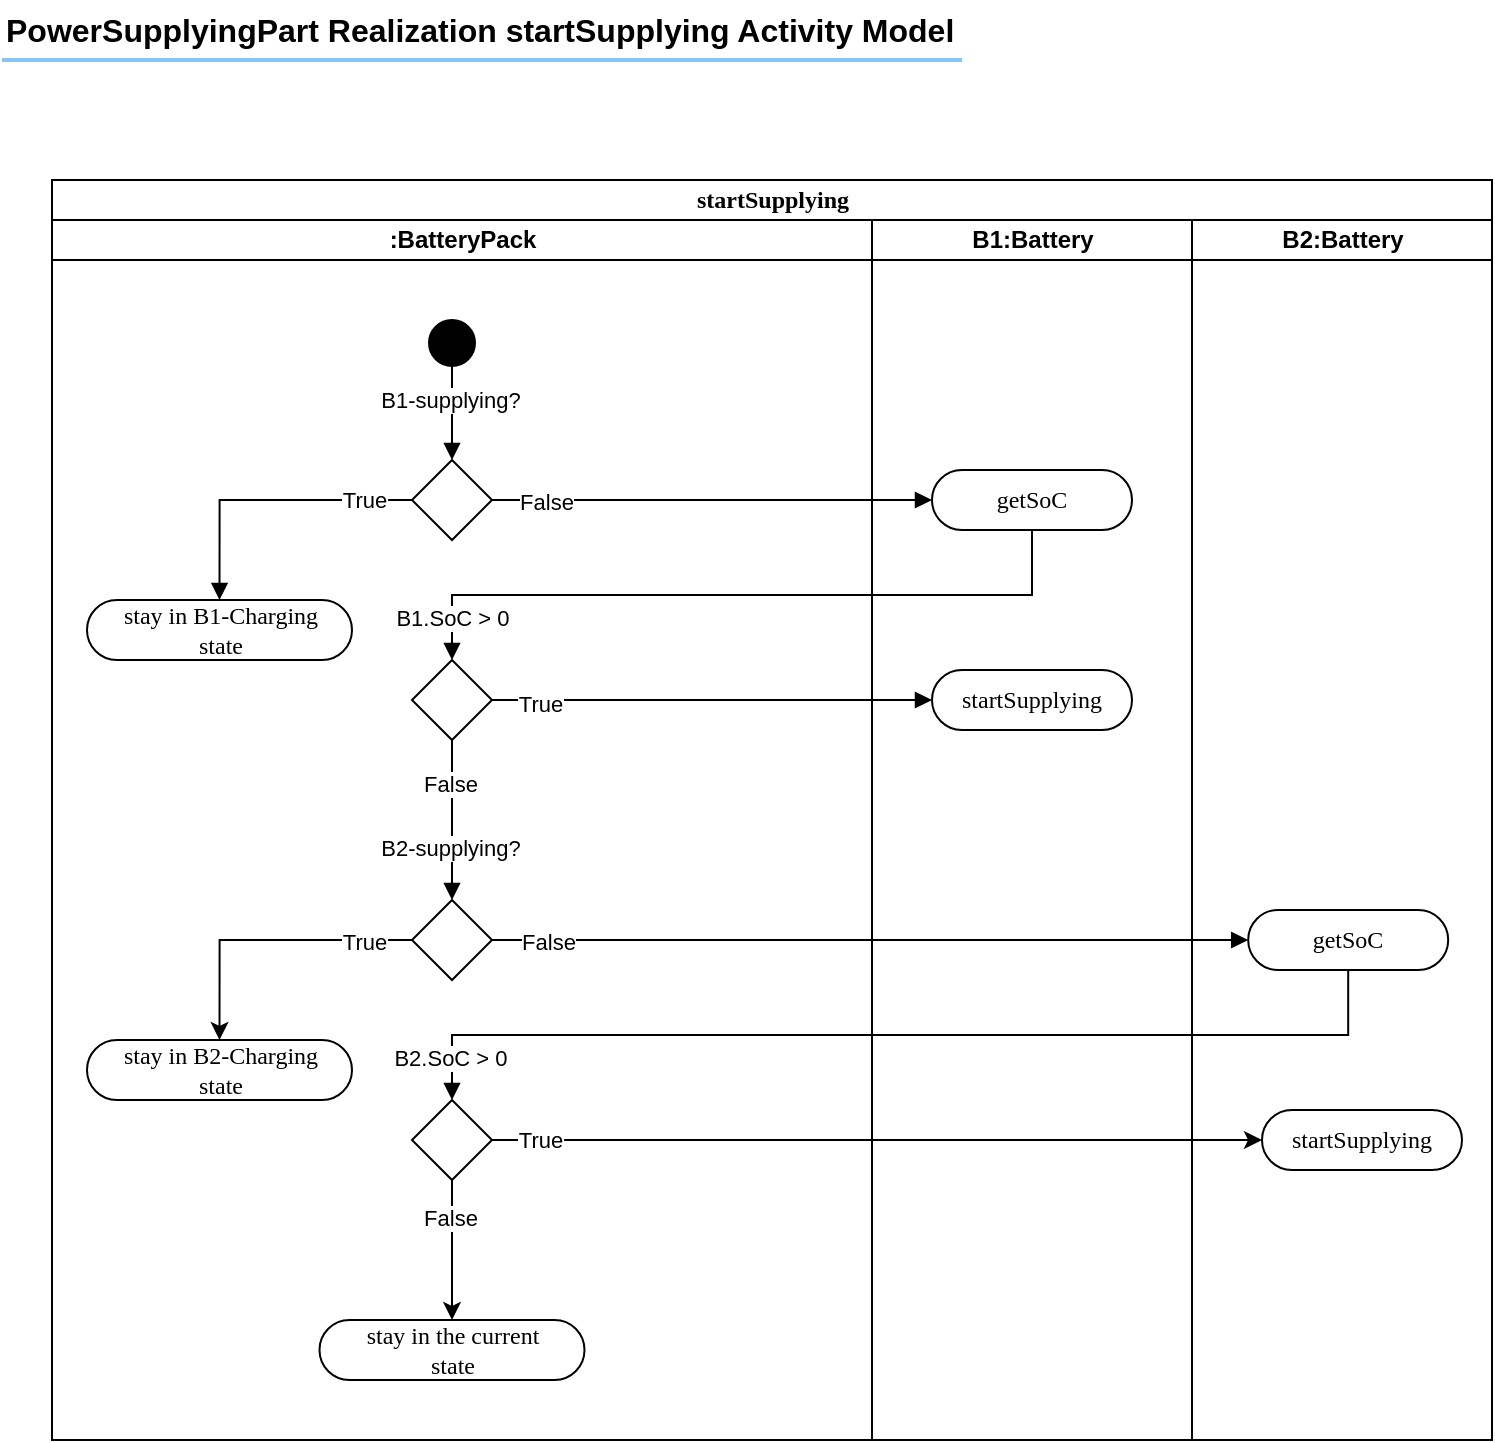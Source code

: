 <mxfile version="26.0.6">
  <diagram name="Page-1" id="sBnBKV62TEEhQ0wK_1BD">
    <mxGraphModel dx="1289" dy="690" grid="1" gridSize="10" guides="1" tooltips="1" connect="1" arrows="1" fold="1" page="1" pageScale="1" pageWidth="827" pageHeight="1169" math="0" shadow="0">
      <root>
        <mxCell id="0" />
        <mxCell id="1" parent="0" />
        <mxCell id="GsRPH901hTe72i3XddDU-1" value="&lt;b&gt;PowerSupplyingPart Realization startSupplying Activity Model&lt;/b&gt;" style="text;fontSize=16;verticalAlign=middle;strokeColor=none;fillColor=none;whiteSpace=wrap;html=1;" vertex="1" parent="1">
          <mxGeometry x="40" y="40" width="500" height="30" as="geometry" />
        </mxCell>
        <mxCell id="GsRPH901hTe72i3XddDU-2" value="" style="dashed=0;shape=line;strokeWidth=2;noLabel=1;strokeColor=#0C8CF2;opacity=50;" vertex="1" parent="1">
          <mxGeometry x="40" y="65" width="480" height="10" as="geometry" />
        </mxCell>
        <mxCell id="GsRPH901hTe72i3XddDU-3" value="startSupplying" style="swimlane;html=1;childLayout=stackLayout;startSize=20;rounded=0;shadow=0;comic=0;labelBackgroundColor=none;strokeWidth=1;fontFamily=Verdana;fontSize=12;align=center;" vertex="1" parent="1">
          <mxGeometry x="65" y="130" width="720" height="630" as="geometry">
            <mxRectangle x="45" y="640" width="70" height="30" as="alternateBounds" />
          </mxGeometry>
        </mxCell>
        <mxCell id="GsRPH901hTe72i3XddDU-4" value=":BatteryPack" style="swimlane;html=1;startSize=20;" vertex="1" parent="GsRPH901hTe72i3XddDU-3">
          <mxGeometry y="20" width="410" height="610" as="geometry">
            <mxRectangle y="20" width="40" height="420" as="alternateBounds" />
          </mxGeometry>
        </mxCell>
        <mxCell id="GsRPH901hTe72i3XddDU-29" style="edgeStyle=orthogonalEdgeStyle;rounded=0;orthogonalLoop=1;jettySize=auto;html=1;entryX=0.5;entryY=0;entryDx=0;entryDy=0;endArrow=block;endFill=1;" edge="1" parent="GsRPH901hTe72i3XddDU-4" source="GsRPH901hTe72i3XddDU-25" target="GsRPH901hTe72i3XddDU-28">
          <mxGeometry relative="1" as="geometry" />
        </mxCell>
        <mxCell id="GsRPH901hTe72i3XddDU-30" value="B1-supplying?" style="edgeLabel;html=1;align=center;verticalAlign=middle;resizable=0;points=[];" vertex="1" connectable="0" parent="GsRPH901hTe72i3XddDU-29">
          <mxGeometry x="-0.277" y="-1" relative="1" as="geometry">
            <mxPoint as="offset" />
          </mxGeometry>
        </mxCell>
        <mxCell id="GsRPH901hTe72i3XddDU-25" value="" style="ellipse;whiteSpace=wrap;html=1;rounded=0;shadow=0;comic=0;labelBackgroundColor=none;strokeWidth=1;fillColor=#000000;fontFamily=Verdana;fontSize=12;align=center;" vertex="1" parent="GsRPH901hTe72i3XddDU-4">
          <mxGeometry x="188.5" y="50" width="23" height="23" as="geometry" />
        </mxCell>
        <mxCell id="GsRPH901hTe72i3XddDU-46" style="edgeStyle=orthogonalEdgeStyle;rounded=0;orthogonalLoop=1;jettySize=auto;html=1;entryX=0.5;entryY=0;entryDx=0;entryDy=0;endArrow=block;endFill=1;" edge="1" parent="GsRPH901hTe72i3XddDU-4" source="GsRPH901hTe72i3XddDU-28" target="GsRPH901hTe72i3XddDU-45">
          <mxGeometry relative="1" as="geometry" />
        </mxCell>
        <mxCell id="GsRPH901hTe72i3XddDU-47" value="True" style="edgeLabel;html=1;align=center;verticalAlign=middle;resizable=0;points=[];" vertex="1" connectable="0" parent="GsRPH901hTe72i3XddDU-46">
          <mxGeometry x="-0.663" relative="1" as="geometry">
            <mxPoint as="offset" />
          </mxGeometry>
        </mxCell>
        <mxCell id="GsRPH901hTe72i3XddDU-28" value="" style="rhombus;whiteSpace=wrap;html=1;" vertex="1" parent="GsRPH901hTe72i3XddDU-4">
          <mxGeometry x="180" y="120" width="40" height="40" as="geometry" />
        </mxCell>
        <mxCell id="GsRPH901hTe72i3XddDU-42" style="edgeStyle=orthogonalEdgeStyle;rounded=0;orthogonalLoop=1;jettySize=auto;html=1;entryX=0.5;entryY=0;entryDx=0;entryDy=0;endArrow=block;endFill=1;" edge="1" parent="GsRPH901hTe72i3XddDU-4" source="GsRPH901hTe72i3XddDU-33" target="GsRPH901hTe72i3XddDU-41">
          <mxGeometry relative="1" as="geometry" />
        </mxCell>
        <mxCell id="GsRPH901hTe72i3XddDU-43" value="False" style="edgeLabel;html=1;align=center;verticalAlign=middle;resizable=0;points=[];" vertex="1" connectable="0" parent="GsRPH901hTe72i3XddDU-42">
          <mxGeometry x="-0.45" y="-1" relative="1" as="geometry">
            <mxPoint as="offset" />
          </mxGeometry>
        </mxCell>
        <mxCell id="GsRPH901hTe72i3XddDU-44" value="B2-supplying?" style="edgeLabel;html=1;align=center;verticalAlign=middle;resizable=0;points=[];" vertex="1" connectable="0" parent="GsRPH901hTe72i3XddDU-42">
          <mxGeometry x="0.35" y="-1" relative="1" as="geometry">
            <mxPoint as="offset" />
          </mxGeometry>
        </mxCell>
        <mxCell id="GsRPH901hTe72i3XddDU-33" value="" style="rhombus;whiteSpace=wrap;html=1;" vertex="1" parent="GsRPH901hTe72i3XddDU-4">
          <mxGeometry x="180" y="220" width="40" height="40" as="geometry" />
        </mxCell>
        <mxCell id="GsRPH901hTe72i3XddDU-56" style="edgeStyle=orthogonalEdgeStyle;rounded=0;orthogonalLoop=1;jettySize=auto;html=1;entryX=0.5;entryY=0;entryDx=0;entryDy=0;" edge="1" parent="GsRPH901hTe72i3XddDU-4" source="GsRPH901hTe72i3XddDU-41" target="GsRPH901hTe72i3XddDU-55">
          <mxGeometry relative="1" as="geometry" />
        </mxCell>
        <mxCell id="GsRPH901hTe72i3XddDU-57" value="True" style="edgeLabel;html=1;align=center;verticalAlign=middle;resizable=0;points=[];" vertex="1" connectable="0" parent="GsRPH901hTe72i3XddDU-56">
          <mxGeometry x="-0.663" y="1" relative="1" as="geometry">
            <mxPoint as="offset" />
          </mxGeometry>
        </mxCell>
        <mxCell id="GsRPH901hTe72i3XddDU-41" value="" style="rhombus;whiteSpace=wrap;html=1;" vertex="1" parent="GsRPH901hTe72i3XddDU-4">
          <mxGeometry x="180" y="340" width="40" height="40" as="geometry" />
        </mxCell>
        <mxCell id="GsRPH901hTe72i3XddDU-45" value="stay in B1-Charging&lt;div&gt;&amp;nbsp;state&amp;nbsp;&lt;/div&gt;" style="rounded=1;whiteSpace=wrap;html=1;shadow=0;comic=0;labelBackgroundColor=none;strokeWidth=1;fontFamily=Verdana;fontSize=12;align=center;arcSize=50;" vertex="1" parent="GsRPH901hTe72i3XddDU-4">
          <mxGeometry x="17.5" y="190" width="132.5" height="30" as="geometry" />
        </mxCell>
        <mxCell id="GsRPH901hTe72i3XddDU-61" style="edgeStyle=orthogonalEdgeStyle;rounded=0;orthogonalLoop=1;jettySize=auto;html=1;entryX=0.5;entryY=0;entryDx=0;entryDy=0;" edge="1" parent="GsRPH901hTe72i3XddDU-4" source="GsRPH901hTe72i3XddDU-50" target="GsRPH901hTe72i3XddDU-60">
          <mxGeometry relative="1" as="geometry" />
        </mxCell>
        <mxCell id="GsRPH901hTe72i3XddDU-62" value="False" style="edgeLabel;html=1;align=center;verticalAlign=middle;resizable=0;points=[];" vertex="1" connectable="0" parent="GsRPH901hTe72i3XddDU-61">
          <mxGeometry x="-0.467" y="-1" relative="1" as="geometry">
            <mxPoint as="offset" />
          </mxGeometry>
        </mxCell>
        <mxCell id="GsRPH901hTe72i3XddDU-50" value="" style="rhombus;whiteSpace=wrap;html=1;" vertex="1" parent="GsRPH901hTe72i3XddDU-4">
          <mxGeometry x="180" y="440" width="40" height="40" as="geometry" />
        </mxCell>
        <mxCell id="GsRPH901hTe72i3XddDU-55" value="stay in B2-Charging&lt;div&gt;&amp;nbsp;state&amp;nbsp;&lt;/div&gt;" style="rounded=1;whiteSpace=wrap;html=1;shadow=0;comic=0;labelBackgroundColor=none;strokeWidth=1;fontFamily=Verdana;fontSize=12;align=center;arcSize=50;" vertex="1" parent="GsRPH901hTe72i3XddDU-4">
          <mxGeometry x="17.5" y="410" width="132.5" height="30" as="geometry" />
        </mxCell>
        <mxCell id="GsRPH901hTe72i3XddDU-60" value="stay in the current&lt;div&gt;&amp;nbsp;state&amp;nbsp;&lt;/div&gt;" style="rounded=1;whiteSpace=wrap;html=1;shadow=0;comic=0;labelBackgroundColor=none;strokeWidth=1;fontFamily=Verdana;fontSize=12;align=center;arcSize=50;" vertex="1" parent="GsRPH901hTe72i3XddDU-4">
          <mxGeometry x="133.75" y="550" width="132.5" height="30" as="geometry" />
        </mxCell>
        <mxCell id="GsRPH901hTe72i3XddDU-15" value="B1:Battery" style="swimlane;html=1;startSize=20;" vertex="1" parent="GsRPH901hTe72i3XddDU-3">
          <mxGeometry x="410" y="20" width="160" height="610" as="geometry" />
        </mxCell>
        <mxCell id="GsRPH901hTe72i3XddDU-16" value="getSoC" style="rounded=1;whiteSpace=wrap;html=1;shadow=0;comic=0;labelBackgroundColor=none;strokeWidth=1;fontFamily=Verdana;fontSize=12;align=center;arcSize=50;" vertex="1" parent="GsRPH901hTe72i3XddDU-15">
          <mxGeometry x="30" y="125" width="100" height="30" as="geometry" />
        </mxCell>
        <mxCell id="GsRPH901hTe72i3XddDU-37" value="startSupplying" style="rounded=1;whiteSpace=wrap;html=1;shadow=0;comic=0;labelBackgroundColor=none;strokeWidth=1;fontFamily=Verdana;fontSize=12;align=center;arcSize=50;" vertex="1" parent="GsRPH901hTe72i3XddDU-15">
          <mxGeometry x="30" y="225" width="100" height="30" as="geometry" />
        </mxCell>
        <mxCell id="GsRPH901hTe72i3XddDU-17" value="B2:Battery" style="swimlane;html=1;startSize=20;" vertex="1" parent="GsRPH901hTe72i3XddDU-3">
          <mxGeometry x="570" y="20" width="150" height="610" as="geometry">
            <mxRectangle x="570" y="20" width="40" height="1720" as="alternateBounds" />
          </mxGeometry>
        </mxCell>
        <mxCell id="GsRPH901hTe72i3XddDU-18" value="getSoC" style="rounded=1;whiteSpace=wrap;html=1;shadow=0;comic=0;labelBackgroundColor=none;strokeWidth=1;fontFamily=Verdana;fontSize=12;align=center;arcSize=50;" vertex="1" parent="GsRPH901hTe72i3XddDU-17">
          <mxGeometry x="28.1" y="345" width="100" height="30" as="geometry" />
        </mxCell>
        <mxCell id="GsRPH901hTe72i3XddDU-53" value="startSupplying" style="rounded=1;whiteSpace=wrap;html=1;shadow=0;comic=0;labelBackgroundColor=none;strokeWidth=1;fontFamily=Verdana;fontSize=12;align=center;arcSize=50;" vertex="1" parent="GsRPH901hTe72i3XddDU-17">
          <mxGeometry x="35" y="445" width="100" height="30" as="geometry" />
        </mxCell>
        <mxCell id="GsRPH901hTe72i3XddDU-31" style="edgeStyle=orthogonalEdgeStyle;rounded=0;orthogonalLoop=1;jettySize=auto;html=1;entryX=0;entryY=0.5;entryDx=0;entryDy=0;endArrow=block;endFill=1;" edge="1" parent="GsRPH901hTe72i3XddDU-3" source="GsRPH901hTe72i3XddDU-28" target="GsRPH901hTe72i3XddDU-16">
          <mxGeometry relative="1" as="geometry" />
        </mxCell>
        <mxCell id="GsRPH901hTe72i3XddDU-39" value="False" style="edgeLabel;html=1;align=center;verticalAlign=middle;resizable=0;points=[];" vertex="1" connectable="0" parent="GsRPH901hTe72i3XddDU-31">
          <mxGeometry x="-0.761" y="-1" relative="1" as="geometry">
            <mxPoint as="offset" />
          </mxGeometry>
        </mxCell>
        <mxCell id="GsRPH901hTe72i3XddDU-35" style="edgeStyle=orthogonalEdgeStyle;rounded=0;orthogonalLoop=1;jettySize=auto;html=1;entryX=0.5;entryY=0;entryDx=0;entryDy=0;exitX=0.5;exitY=1;exitDx=0;exitDy=0;endArrow=block;endFill=1;" edge="1" parent="GsRPH901hTe72i3XddDU-3" source="GsRPH901hTe72i3XddDU-16" target="GsRPH901hTe72i3XddDU-33">
          <mxGeometry relative="1" as="geometry" />
        </mxCell>
        <mxCell id="GsRPH901hTe72i3XddDU-36" value="B1.SoC &amp;gt; 0" style="edgeLabel;html=1;align=center;verticalAlign=middle;resizable=0;points=[];" vertex="1" connectable="0" parent="GsRPH901hTe72i3XddDU-35">
          <mxGeometry x="0.913" relative="1" as="geometry">
            <mxPoint y="-6" as="offset" />
          </mxGeometry>
        </mxCell>
        <mxCell id="GsRPH901hTe72i3XddDU-38" style="edgeStyle=orthogonalEdgeStyle;rounded=0;orthogonalLoop=1;jettySize=auto;html=1;entryX=0;entryY=0.5;entryDx=0;entryDy=0;endArrow=block;endFill=1;" edge="1" parent="GsRPH901hTe72i3XddDU-3" source="GsRPH901hTe72i3XddDU-33" target="GsRPH901hTe72i3XddDU-37">
          <mxGeometry relative="1" as="geometry" />
        </mxCell>
        <mxCell id="GsRPH901hTe72i3XddDU-40" value="True" style="edgeLabel;html=1;align=center;verticalAlign=middle;resizable=0;points=[];" vertex="1" connectable="0" parent="GsRPH901hTe72i3XddDU-38">
          <mxGeometry x="-0.788" y="-2" relative="1" as="geometry">
            <mxPoint as="offset" />
          </mxGeometry>
        </mxCell>
        <mxCell id="GsRPH901hTe72i3XddDU-49" style="edgeStyle=orthogonalEdgeStyle;rounded=0;orthogonalLoop=1;jettySize=auto;html=1;entryX=0;entryY=0.5;entryDx=0;entryDy=0;endArrow=block;endFill=1;" edge="1" parent="GsRPH901hTe72i3XddDU-3" source="GsRPH901hTe72i3XddDU-41" target="GsRPH901hTe72i3XddDU-18">
          <mxGeometry relative="1" as="geometry" />
        </mxCell>
        <mxCell id="GsRPH901hTe72i3XddDU-58" value="False" style="edgeLabel;html=1;align=center;verticalAlign=middle;resizable=0;points=[];" vertex="1" connectable="0" parent="GsRPH901hTe72i3XddDU-49">
          <mxGeometry x="-0.855" y="-1" relative="1" as="geometry">
            <mxPoint as="offset" />
          </mxGeometry>
        </mxCell>
        <mxCell id="GsRPH901hTe72i3XddDU-51" style="edgeStyle=orthogonalEdgeStyle;rounded=0;orthogonalLoop=1;jettySize=auto;html=1;entryX=0.5;entryY=0;entryDx=0;entryDy=0;exitX=0.5;exitY=1;exitDx=0;exitDy=0;endArrow=block;endFill=1;" edge="1" parent="GsRPH901hTe72i3XddDU-3" source="GsRPH901hTe72i3XddDU-18" target="GsRPH901hTe72i3XddDU-50">
          <mxGeometry relative="1" as="geometry" />
        </mxCell>
        <mxCell id="GsRPH901hTe72i3XddDU-52" value="B2.SoC &amp;gt; 0" style="edgeLabel;html=1;align=center;verticalAlign=middle;resizable=0;points=[];" vertex="1" connectable="0" parent="GsRPH901hTe72i3XddDU-51">
          <mxGeometry x="0.917" y="-1" relative="1" as="geometry">
            <mxPoint as="offset" />
          </mxGeometry>
        </mxCell>
        <mxCell id="GsRPH901hTe72i3XddDU-54" style="edgeStyle=orthogonalEdgeStyle;rounded=0;orthogonalLoop=1;jettySize=auto;html=1;entryX=0;entryY=0.5;entryDx=0;entryDy=0;" edge="1" parent="GsRPH901hTe72i3XddDU-3" source="GsRPH901hTe72i3XddDU-50" target="GsRPH901hTe72i3XddDU-53">
          <mxGeometry relative="1" as="geometry" />
        </mxCell>
        <mxCell id="GsRPH901hTe72i3XddDU-59" value="True" style="edgeLabel;html=1;align=center;verticalAlign=middle;resizable=0;points=[];" vertex="1" connectable="0" parent="GsRPH901hTe72i3XddDU-54">
          <mxGeometry x="-0.879" relative="1" as="geometry">
            <mxPoint as="offset" />
          </mxGeometry>
        </mxCell>
      </root>
    </mxGraphModel>
  </diagram>
</mxfile>
